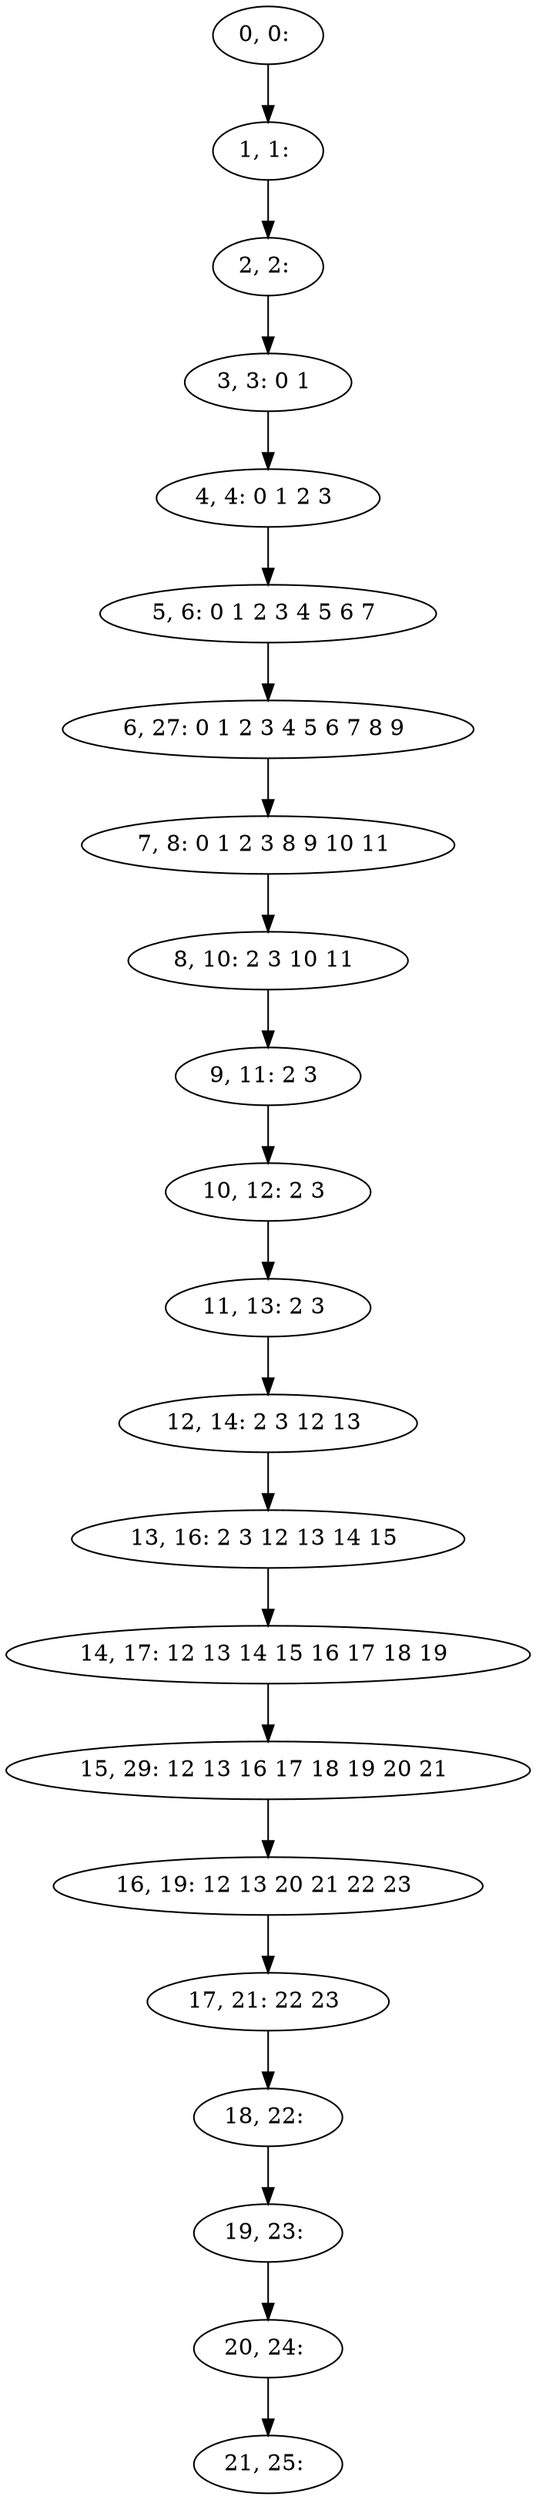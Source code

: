 digraph G {
0[label="0, 0: "];
1[label="1, 1: "];
2[label="2, 2: "];
3[label="3, 3: 0 1 "];
4[label="4, 4: 0 1 2 3 "];
5[label="5, 6: 0 1 2 3 4 5 6 7 "];
6[label="6, 27: 0 1 2 3 4 5 6 7 8 9 "];
7[label="7, 8: 0 1 2 3 8 9 10 11 "];
8[label="8, 10: 2 3 10 11 "];
9[label="9, 11: 2 3 "];
10[label="10, 12: 2 3 "];
11[label="11, 13: 2 3 "];
12[label="12, 14: 2 3 12 13 "];
13[label="13, 16: 2 3 12 13 14 15 "];
14[label="14, 17: 12 13 14 15 16 17 18 19 "];
15[label="15, 29: 12 13 16 17 18 19 20 21 "];
16[label="16, 19: 12 13 20 21 22 23 "];
17[label="17, 21: 22 23 "];
18[label="18, 22: "];
19[label="19, 23: "];
20[label="20, 24: "];
21[label="21, 25: "];
0->1 ;
1->2 ;
2->3 ;
3->4 ;
4->5 ;
5->6 ;
6->7 ;
7->8 ;
8->9 ;
9->10 ;
10->11 ;
11->12 ;
12->13 ;
13->14 ;
14->15 ;
15->16 ;
16->17 ;
17->18 ;
18->19 ;
19->20 ;
20->21 ;
}
